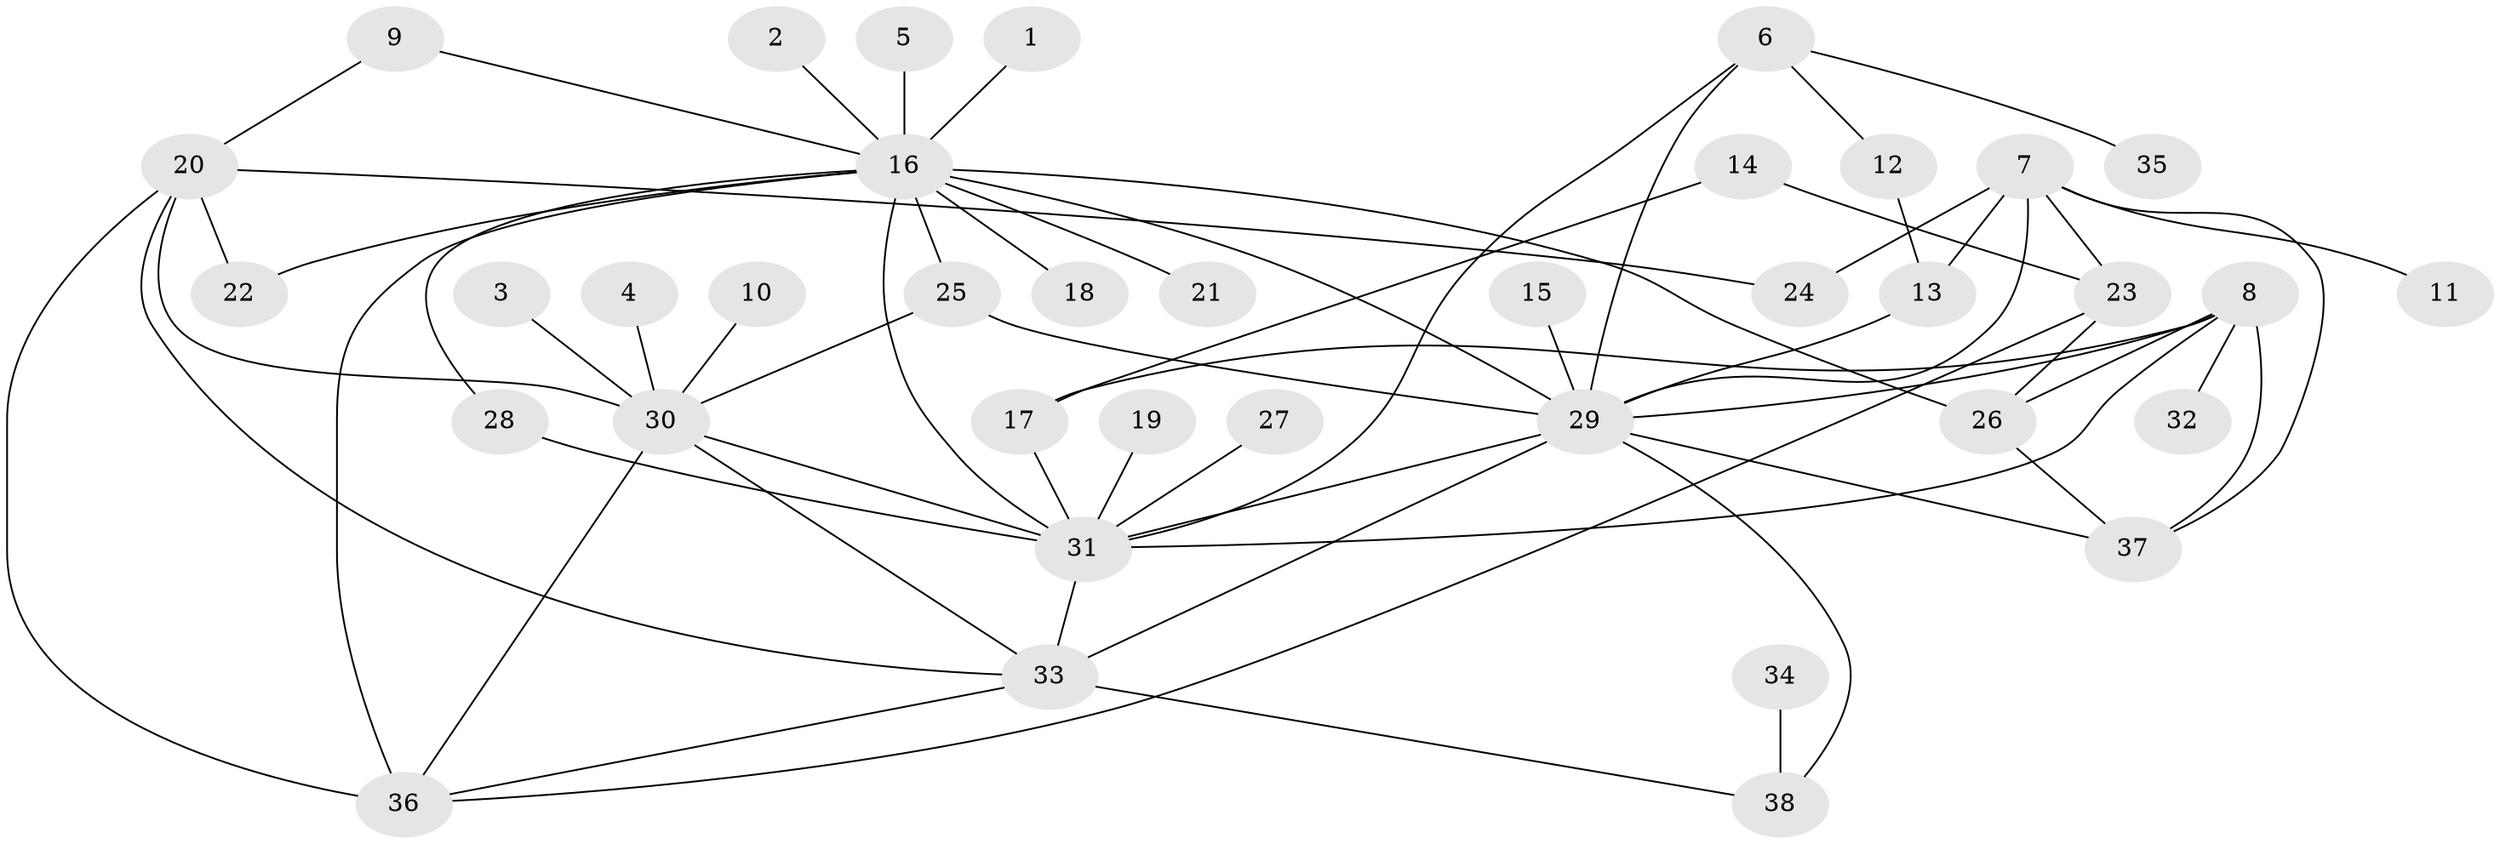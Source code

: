 // original degree distribution, {17: 0.021505376344086023, 6: 0.043010752688172046, 2: 0.1935483870967742, 3: 0.08602150537634409, 13: 0.010752688172043012, 1: 0.5161290322580645, 5: 0.043010752688172046, 9: 0.010752688172043012, 4: 0.043010752688172046, 8: 0.010752688172043012, 7: 0.021505376344086023}
// Generated by graph-tools (version 1.1) at 2025/36/03/04/25 23:36:56]
// undirected, 38 vertices, 63 edges
graph export_dot {
  node [color=gray90,style=filled];
  1;
  2;
  3;
  4;
  5;
  6;
  7;
  8;
  9;
  10;
  11;
  12;
  13;
  14;
  15;
  16;
  17;
  18;
  19;
  20;
  21;
  22;
  23;
  24;
  25;
  26;
  27;
  28;
  29;
  30;
  31;
  32;
  33;
  34;
  35;
  36;
  37;
  38;
  1 -- 16 [weight=1.0];
  2 -- 16 [weight=1.0];
  3 -- 30 [weight=1.0];
  4 -- 30 [weight=1.0];
  5 -- 16 [weight=1.0];
  6 -- 12 [weight=1.0];
  6 -- 29 [weight=1.0];
  6 -- 31 [weight=1.0];
  6 -- 35 [weight=1.0];
  7 -- 11 [weight=1.0];
  7 -- 13 [weight=1.0];
  7 -- 23 [weight=1.0];
  7 -- 24 [weight=1.0];
  7 -- 29 [weight=1.0];
  7 -- 37 [weight=1.0];
  8 -- 17 [weight=1.0];
  8 -- 26 [weight=1.0];
  8 -- 29 [weight=2.0];
  8 -- 31 [weight=1.0];
  8 -- 32 [weight=1.0];
  8 -- 37 [weight=1.0];
  9 -- 16 [weight=1.0];
  9 -- 20 [weight=1.0];
  10 -- 30 [weight=1.0];
  12 -- 13 [weight=1.0];
  13 -- 29 [weight=1.0];
  14 -- 17 [weight=1.0];
  14 -- 23 [weight=1.0];
  15 -- 29 [weight=1.0];
  16 -- 18 [weight=1.0];
  16 -- 21 [weight=1.0];
  16 -- 22 [weight=1.0];
  16 -- 25 [weight=1.0];
  16 -- 26 [weight=1.0];
  16 -- 28 [weight=1.0];
  16 -- 29 [weight=1.0];
  16 -- 31 [weight=1.0];
  16 -- 36 [weight=1.0];
  17 -- 31 [weight=1.0];
  19 -- 31 [weight=1.0];
  20 -- 22 [weight=1.0];
  20 -- 24 [weight=1.0];
  20 -- 30 [weight=1.0];
  20 -- 33 [weight=1.0];
  20 -- 36 [weight=1.0];
  23 -- 26 [weight=1.0];
  23 -- 36 [weight=1.0];
  25 -- 29 [weight=1.0];
  25 -- 30 [weight=1.0];
  26 -- 37 [weight=1.0];
  27 -- 31 [weight=1.0];
  28 -- 31 [weight=1.0];
  29 -- 31 [weight=1.0];
  29 -- 33 [weight=1.0];
  29 -- 37 [weight=1.0];
  29 -- 38 [weight=1.0];
  30 -- 31 [weight=1.0];
  30 -- 33 [weight=1.0];
  30 -- 36 [weight=1.0];
  31 -- 33 [weight=1.0];
  33 -- 36 [weight=1.0];
  33 -- 38 [weight=1.0];
  34 -- 38 [weight=1.0];
}

